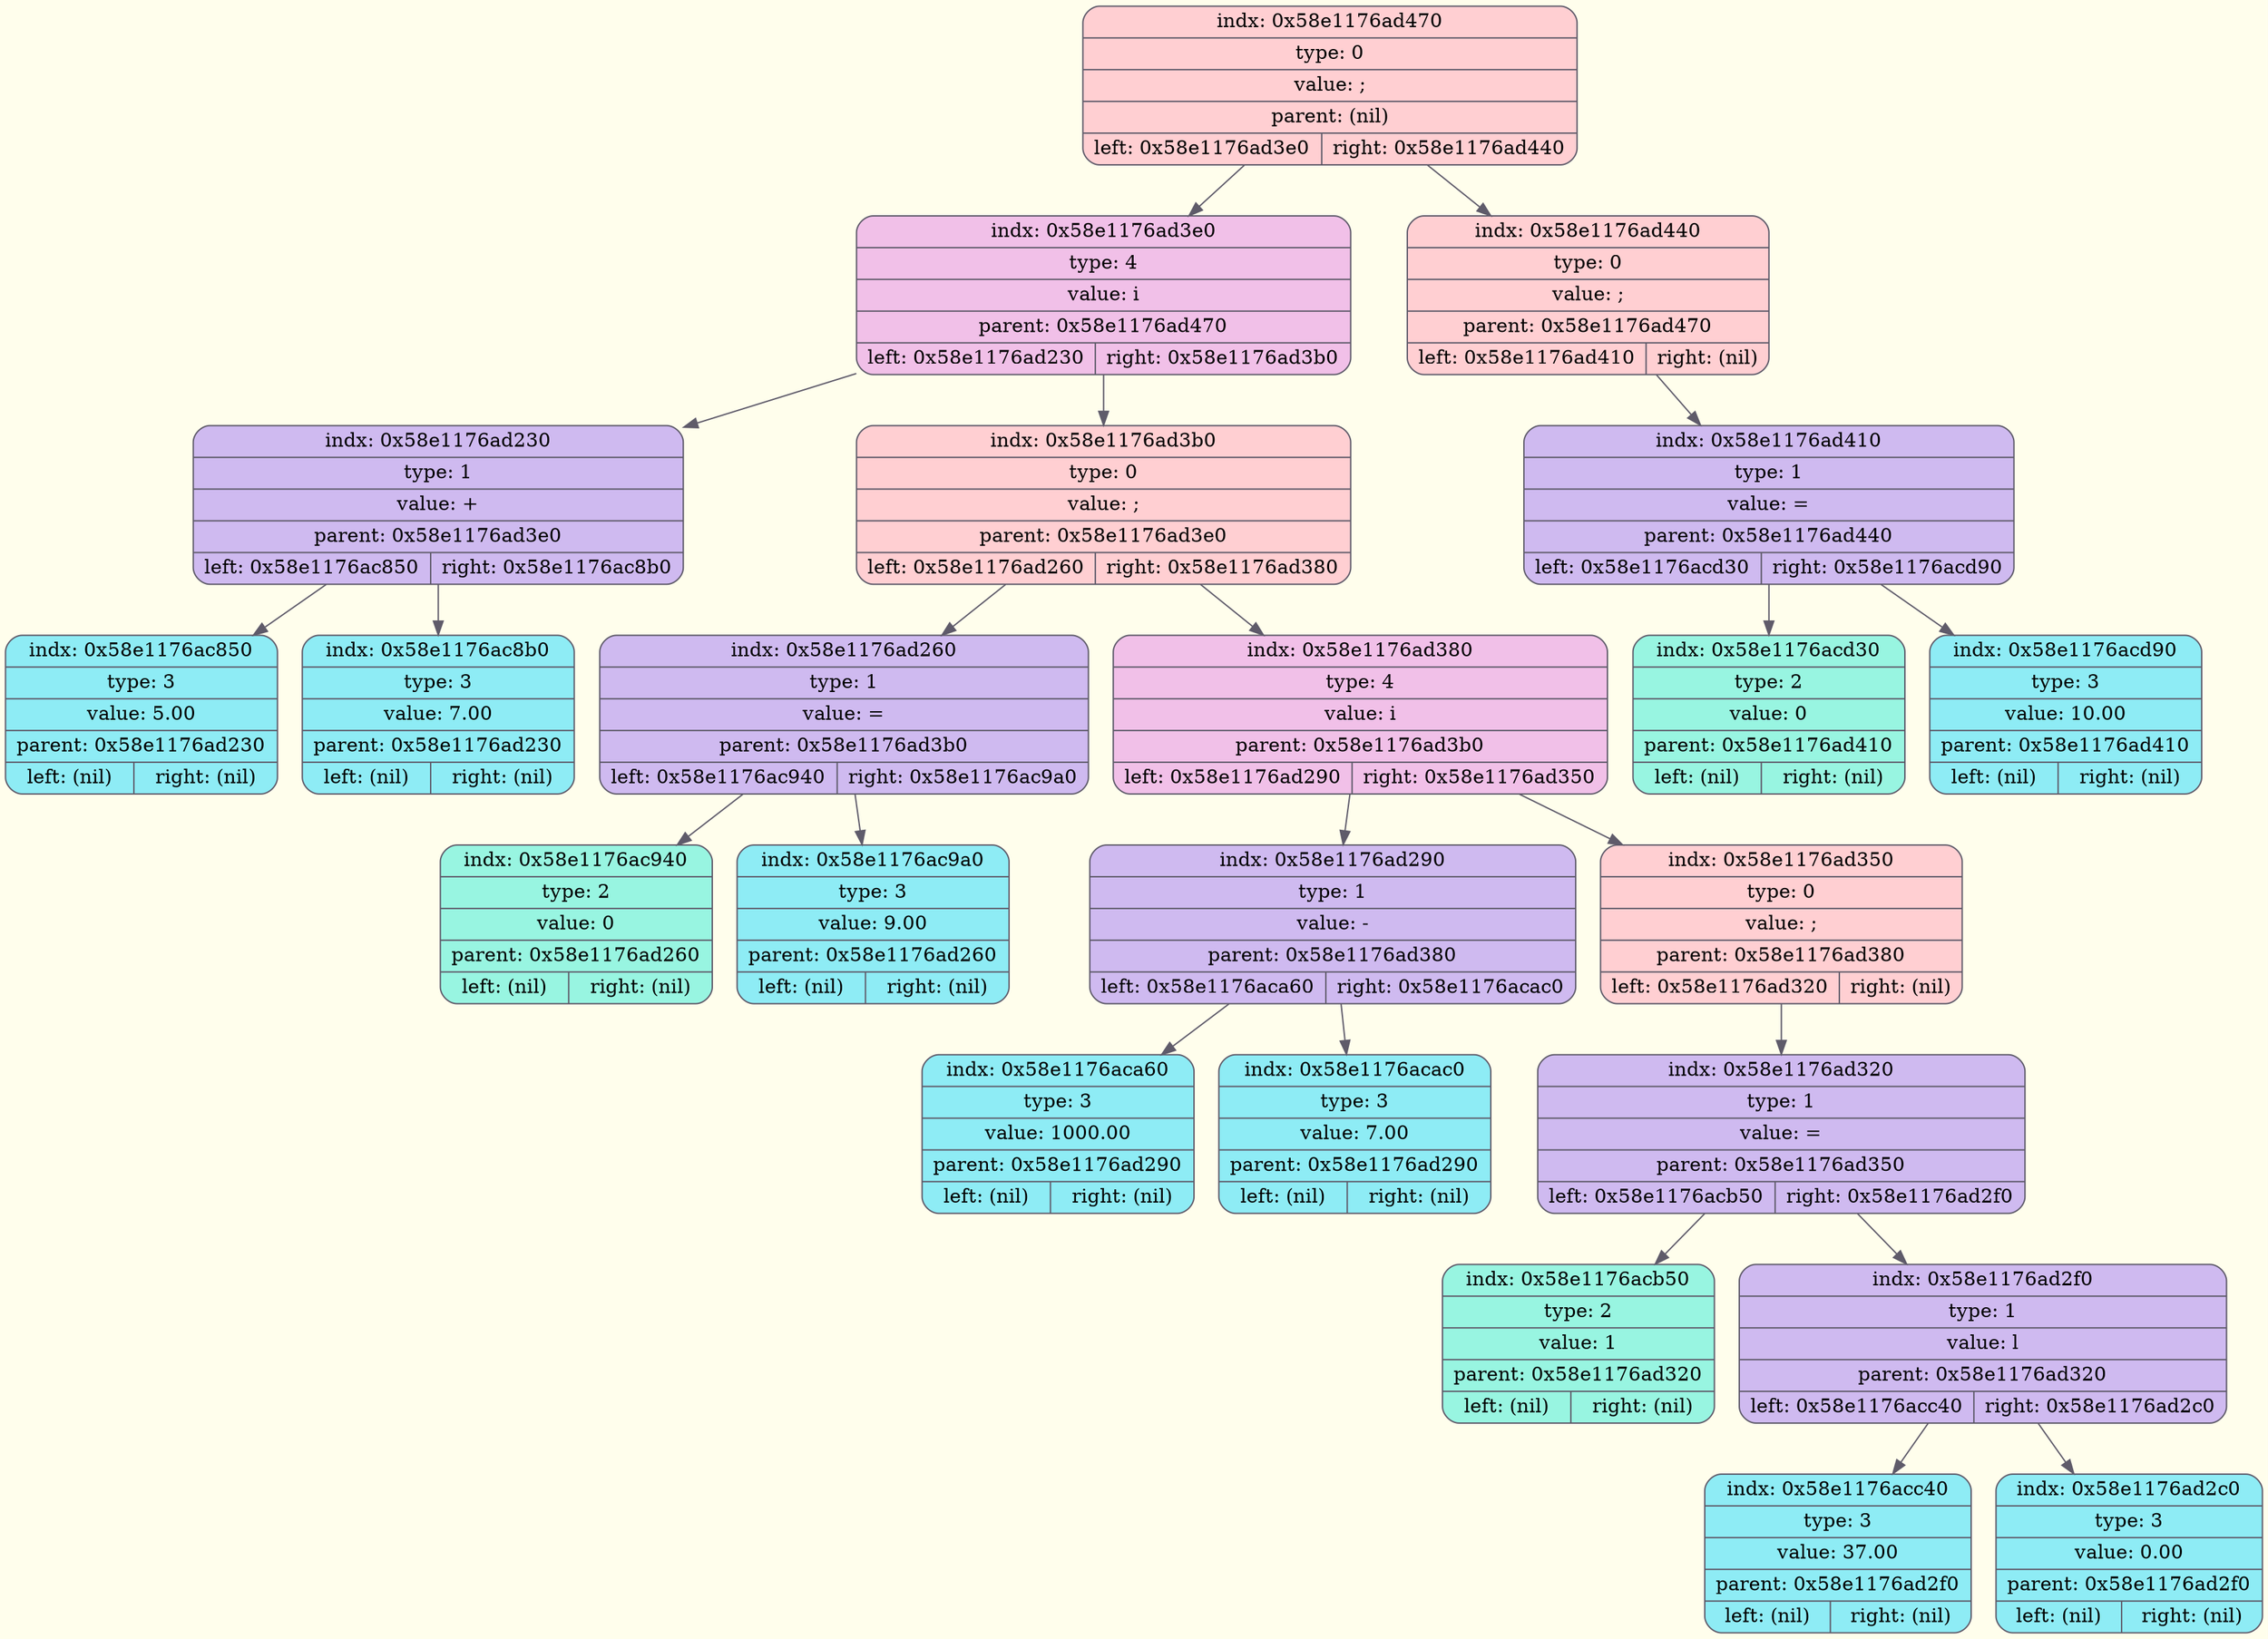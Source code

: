 digraph Tree {
	rankdir = TB;
	node [shape = record];
	edge [color = "#5F5B6A"];
	bgcolor = "#FFFEEC";
	node0x58e1176ad470 [color = "#5F5B6A", shape = Mrecord, style = filled, fillcolor = "#FFCFD2", label = "{indx: 0x58e1176ad470 | type: 0 | value: ; | parent: (nil) | { left: 0x58e1176ad3e0 | right: 0x58e1176ad440}}"];
		node0x58e1176ad470 -> node0x58e1176ad3e0
	node0x58e1176ad3e0 [color = "#5F5B6A", shape = Mrecord, style = filled, fillcolor = "#F1C0E8", label = "{indx: 0x58e1176ad3e0 | type: 4 | value: i | parent: 0x58e1176ad470 | { left: 0x58e1176ad230 | right: 0x58e1176ad3b0}}"];
		node0x58e1176ad3e0 -> node0x58e1176ad230
	node0x58e1176ad230 [color = "#5F5B6A", shape = Mrecord, style = filled, fillcolor = "#CFBAF0", label = "{indx: 0x58e1176ad230 | type: 1 | value: + | parent: 0x58e1176ad3e0 | { left: 0x58e1176ac850 | right: 0x58e1176ac8b0}}"];
		node0x58e1176ad230 -> node0x58e1176ac850
	node0x58e1176ac850 [color = "#5F5B6A", shape = Mrecord, style = filled, fillcolor = "#8EECF5", label = "{indx: 0x58e1176ac850 | type: 3 | value: 5.00 | parent: 0x58e1176ad230 | { left: (nil) | right: (nil)}}"];
		node0x58e1176ad230 -> node0x58e1176ac8b0
	node0x58e1176ac8b0 [color = "#5F5B6A", shape = Mrecord, style = filled, fillcolor = "#8EECF5", label = "{indx: 0x58e1176ac8b0 | type: 3 | value: 7.00 | parent: 0x58e1176ad230 | { left: (nil) | right: (nil)}}"];
		node0x58e1176ad3e0 -> node0x58e1176ad3b0
	node0x58e1176ad3b0 [color = "#5F5B6A", shape = Mrecord, style = filled, fillcolor = "#FFCFD2", label = "{indx: 0x58e1176ad3b0 | type: 0 | value: ; | parent: 0x58e1176ad3e0 | { left: 0x58e1176ad260 | right: 0x58e1176ad380}}"];
		node0x58e1176ad3b0 -> node0x58e1176ad260
	node0x58e1176ad260 [color = "#5F5B6A", shape = Mrecord, style = filled, fillcolor = "#CFBAF0", label = "{indx: 0x58e1176ad260 | type: 1 | value: = | parent: 0x58e1176ad3b0 | { left: 0x58e1176ac940 | right: 0x58e1176ac9a0}}"];
		node0x58e1176ad260 -> node0x58e1176ac940
	node0x58e1176ac940 [color = "#5F5B6A", shape = Mrecord, style = filled, fillcolor = "#98F5E1", label = "{indx: 0x58e1176ac940 | type: 2 | value: 0 | parent: 0x58e1176ad260 | { left: (nil) | right: (nil)}}"];
		node0x58e1176ad260 -> node0x58e1176ac9a0
	node0x58e1176ac9a0 [color = "#5F5B6A", shape = Mrecord, style = filled, fillcolor = "#8EECF5", label = "{indx: 0x58e1176ac9a0 | type: 3 | value: 9.00 | parent: 0x58e1176ad260 | { left: (nil) | right: (nil)}}"];
		node0x58e1176ad3b0 -> node0x58e1176ad380
	node0x58e1176ad380 [color = "#5F5B6A", shape = Mrecord, style = filled, fillcolor = "#F1C0E8", label = "{indx: 0x58e1176ad380 | type: 4 | value: i | parent: 0x58e1176ad3b0 | { left: 0x58e1176ad290 | right: 0x58e1176ad350}}"];
		node0x58e1176ad380 -> node0x58e1176ad290
	node0x58e1176ad290 [color = "#5F5B6A", shape = Mrecord, style = filled, fillcolor = "#CFBAF0", label = "{indx: 0x58e1176ad290 | type: 1 | value: - | parent: 0x58e1176ad380 | { left: 0x58e1176aca60 | right: 0x58e1176acac0}}"];
		node0x58e1176ad290 -> node0x58e1176aca60
	node0x58e1176aca60 [color = "#5F5B6A", shape = Mrecord, style = filled, fillcolor = "#8EECF5", label = "{indx: 0x58e1176aca60 | type: 3 | value: 1000.00 | parent: 0x58e1176ad290 | { left: (nil) | right: (nil)}}"];
		node0x58e1176ad290 -> node0x58e1176acac0
	node0x58e1176acac0 [color = "#5F5B6A", shape = Mrecord, style = filled, fillcolor = "#8EECF5", label = "{indx: 0x58e1176acac0 | type: 3 | value: 7.00 | parent: 0x58e1176ad290 | { left: (nil) | right: (nil)}}"];
		node0x58e1176ad380 -> node0x58e1176ad350
	node0x58e1176ad350 [color = "#5F5B6A", shape = Mrecord, style = filled, fillcolor = "#FFCFD2", label = "{indx: 0x58e1176ad350 | type: 0 | value: ; | parent: 0x58e1176ad380 | { left: 0x58e1176ad320 | right: (nil)}}"];
		node0x58e1176ad350 -> node0x58e1176ad320
	node0x58e1176ad320 [color = "#5F5B6A", shape = Mrecord, style = filled, fillcolor = "#CFBAF0", label = "{indx: 0x58e1176ad320 | type: 1 | value: = | parent: 0x58e1176ad350 | { left: 0x58e1176acb50 | right: 0x58e1176ad2f0}}"];
		node0x58e1176ad320 -> node0x58e1176acb50
	node0x58e1176acb50 [color = "#5F5B6A", shape = Mrecord, style = filled, fillcolor = "#98F5E1", label = "{indx: 0x58e1176acb50 | type: 2 | value: 1 | parent: 0x58e1176ad320 | { left: (nil) | right: (nil)}}"];
		node0x58e1176ad320 -> node0x58e1176ad2f0
	node0x58e1176ad2f0 [color = "#5F5B6A", shape = Mrecord, style = filled, fillcolor = "#CFBAF0", label = "{indx: 0x58e1176ad2f0 | type: 1 | value: l | parent: 0x58e1176ad320 | { left: 0x58e1176acc40 | right: 0x58e1176ad2c0}}"];
		node0x58e1176ad2f0 -> node0x58e1176acc40
	node0x58e1176acc40 [color = "#5F5B6A", shape = Mrecord, style = filled, fillcolor = "#8EECF5", label = "{indx: 0x58e1176acc40 | type: 3 | value: 37.00 | parent: 0x58e1176ad2f0 | { left: (nil) | right: (nil)}}"];
		node0x58e1176ad2f0 -> node0x58e1176ad2c0
	node0x58e1176ad2c0 [color = "#5F5B6A", shape = Mrecord, style = filled, fillcolor = "#8EECF5", label = "{indx: 0x58e1176ad2c0 | type: 3 | value: 0.00 | parent: 0x58e1176ad2f0 | { left: (nil) | right: (nil)}}"];
		node0x58e1176ad470 -> node0x58e1176ad440
	node0x58e1176ad440 [color = "#5F5B6A", shape = Mrecord, style = filled, fillcolor = "#FFCFD2", label = "{indx: 0x58e1176ad440 | type: 0 | value: ; | parent: 0x58e1176ad470 | { left: 0x58e1176ad410 | right: (nil)}}"];
		node0x58e1176ad440 -> node0x58e1176ad410
	node0x58e1176ad410 [color = "#5F5B6A", shape = Mrecord, style = filled, fillcolor = "#CFBAF0", label = "{indx: 0x58e1176ad410 | type: 1 | value: = | parent: 0x58e1176ad440 | { left: 0x58e1176acd30 | right: 0x58e1176acd90}}"];
		node0x58e1176ad410 -> node0x58e1176acd30
	node0x58e1176acd30 [color = "#5F5B6A", shape = Mrecord, style = filled, fillcolor = "#98F5E1", label = "{indx: 0x58e1176acd30 | type: 2 | value: 0 | parent: 0x58e1176ad410 | { left: (nil) | right: (nil)}}"];
		node0x58e1176ad410 -> node0x58e1176acd90
	node0x58e1176acd90 [color = "#5F5B6A", shape = Mrecord, style = filled, fillcolor = "#8EECF5", label = "{indx: 0x58e1176acd90 | type: 3 | value: 10.00 | parent: 0x58e1176ad410 | { left: (nil) | right: (nil)}}"];
}
